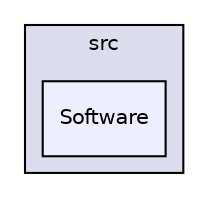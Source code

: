 digraph "src/Software" {
  compound=true
  node [ fontsize="10", fontname="Helvetica"];
  edge [ labelfontsize="10", labelfontname="Helvetica"];
  subgraph clusterdir_68267d1309a1af8e8297ef4c3efbcdba {
    graph [ bgcolor="#ddddee", pencolor="black", label="src" fontname="Helvetica", fontsize="10", URL="dir_68267d1309a1af8e8297ef4c3efbcdba.html"]
  dir_5b3579f8445af5f8a6f04cea6458c273 [shape=box, label="Software", style="filled", fillcolor="#eeeeff", pencolor="black", URL="dir_5b3579f8445af5f8a6f04cea6458c273.html"];
  }
}
